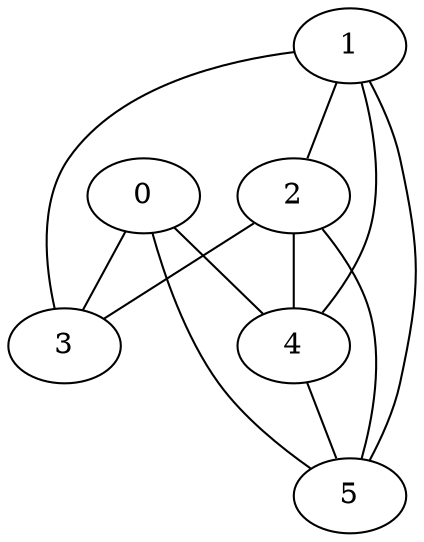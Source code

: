 graph Graphette
{
	0 -- 3;
	0 -- 4;
	0 -- 5;
	1 -- 2;
	1 -- 3;
	1 -- 4;
	1 -- 5;
	2 -- 3;
	2 -- 4;
	2 -- 5;
	4 -- 5;
}